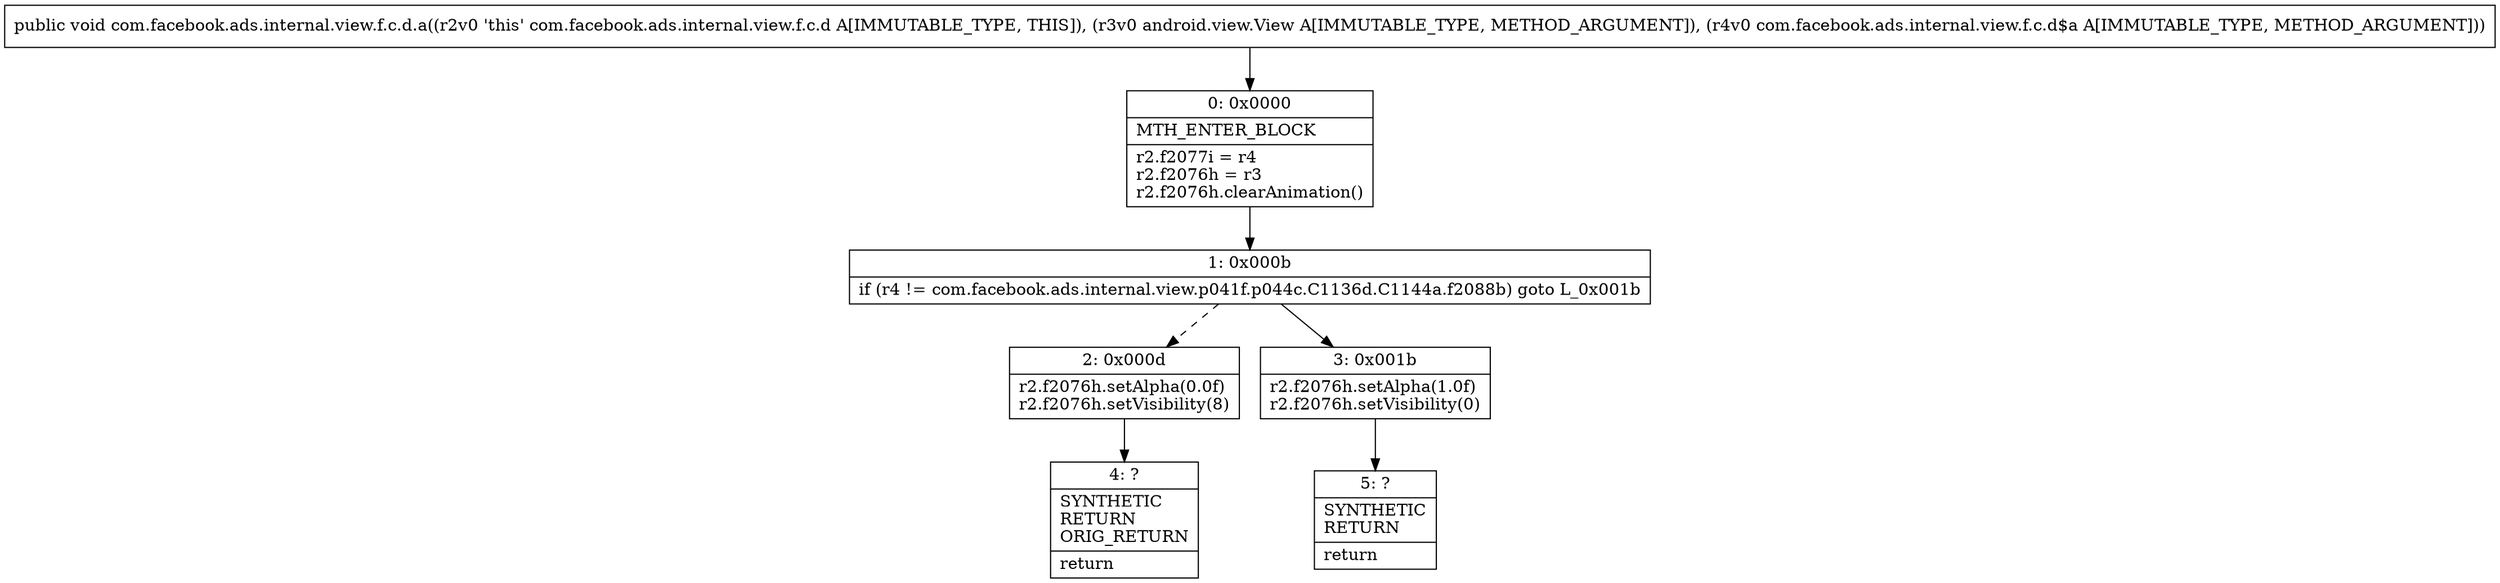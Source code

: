 digraph "CFG forcom.facebook.ads.internal.view.f.c.d.a(Landroid\/view\/View;Lcom\/facebook\/ads\/internal\/view\/f\/c\/d$a;)V" {
Node_0 [shape=record,label="{0\:\ 0x0000|MTH_ENTER_BLOCK\l|r2.f2077i = r4\lr2.f2076h = r3\lr2.f2076h.clearAnimation()\l}"];
Node_1 [shape=record,label="{1\:\ 0x000b|if (r4 != com.facebook.ads.internal.view.p041f.p044c.C1136d.C1144a.f2088b) goto L_0x001b\l}"];
Node_2 [shape=record,label="{2\:\ 0x000d|r2.f2076h.setAlpha(0.0f)\lr2.f2076h.setVisibility(8)\l}"];
Node_3 [shape=record,label="{3\:\ 0x001b|r2.f2076h.setAlpha(1.0f)\lr2.f2076h.setVisibility(0)\l}"];
Node_4 [shape=record,label="{4\:\ ?|SYNTHETIC\lRETURN\lORIG_RETURN\l|return\l}"];
Node_5 [shape=record,label="{5\:\ ?|SYNTHETIC\lRETURN\l|return\l}"];
MethodNode[shape=record,label="{public void com.facebook.ads.internal.view.f.c.d.a((r2v0 'this' com.facebook.ads.internal.view.f.c.d A[IMMUTABLE_TYPE, THIS]), (r3v0 android.view.View A[IMMUTABLE_TYPE, METHOD_ARGUMENT]), (r4v0 com.facebook.ads.internal.view.f.c.d$a A[IMMUTABLE_TYPE, METHOD_ARGUMENT])) }"];
MethodNode -> Node_0;
Node_0 -> Node_1;
Node_1 -> Node_2[style=dashed];
Node_1 -> Node_3;
Node_2 -> Node_4;
Node_3 -> Node_5;
}

